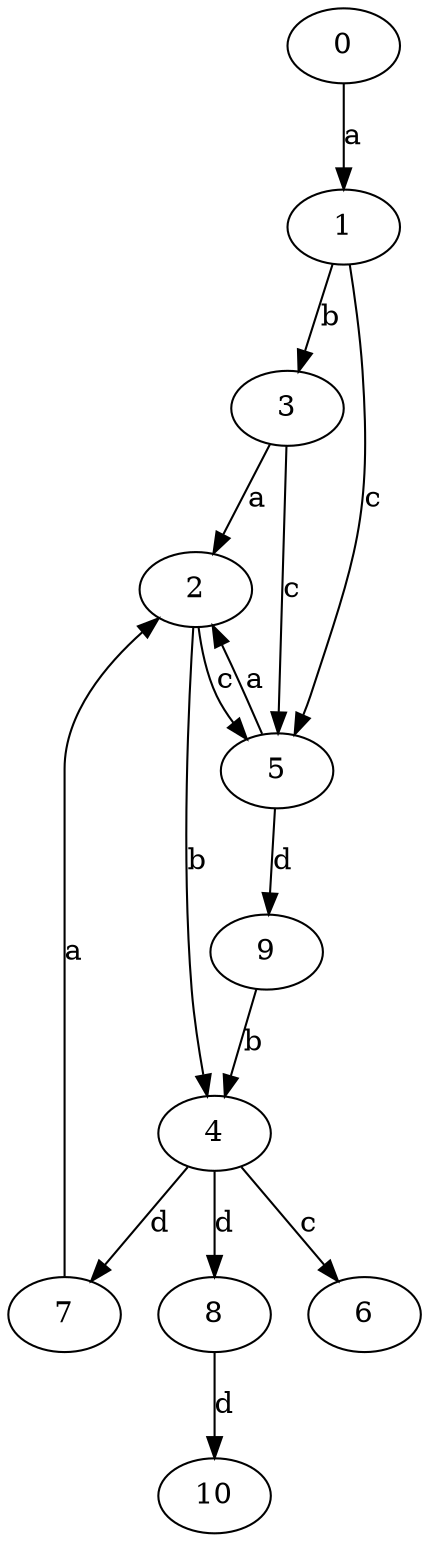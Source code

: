 strict digraph  {
1;
2;
3;
4;
5;
6;
7;
8;
0;
9;
10;
1 -> 3  [label=b];
1 -> 5  [label=c];
2 -> 4  [label=b];
2 -> 5  [label=c];
3 -> 2  [label=a];
3 -> 5  [label=c];
4 -> 6  [label=c];
4 -> 7  [label=d];
4 -> 8  [label=d];
5 -> 2  [label=a];
5 -> 9  [label=d];
7 -> 2  [label=a];
8 -> 10  [label=d];
0 -> 1  [label=a];
9 -> 4  [label=b];
}
